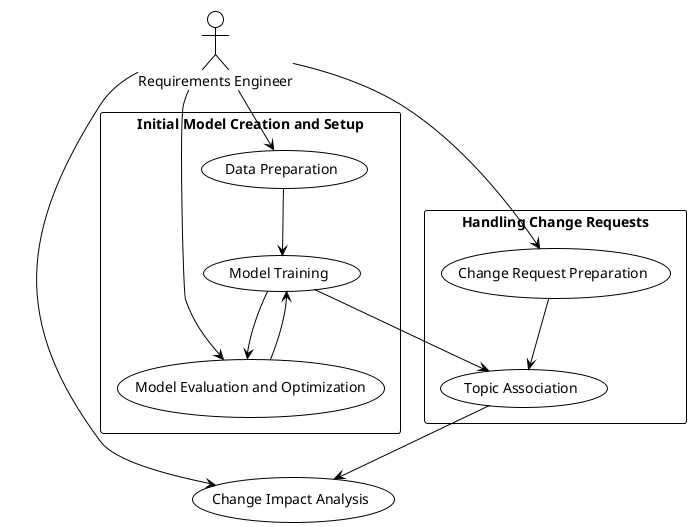 @startuml
'left to right direction
!theme plain

actor "Requirements Engineer" as RE
'actor "Safety Critical System" as SCS

rectangle "Initial Model Creation and Setup" {
    usecase "Data Preparation" as UC1
    usecase "Model Training" as UC2
    usecase "Model Evaluation and Optimization" as UC3
}

rectangle "Handling Change Requests" {
    usecase "Change Request Preparation" as UC4
    usecase "Topic Association" as UC5
}
    usecase "Change Impact Analysis" as UC6


RE --> UC1
'RE --> UC2
RE --> UC3
RE --> UC4
'RE --> UC5
RE --> UC6

UC1 --> UC2
UC2 --> UC3

UC4 --> UC5
UC3 --> UC2
UC2 --> UC5

UC5 --> UC6

@enduml
